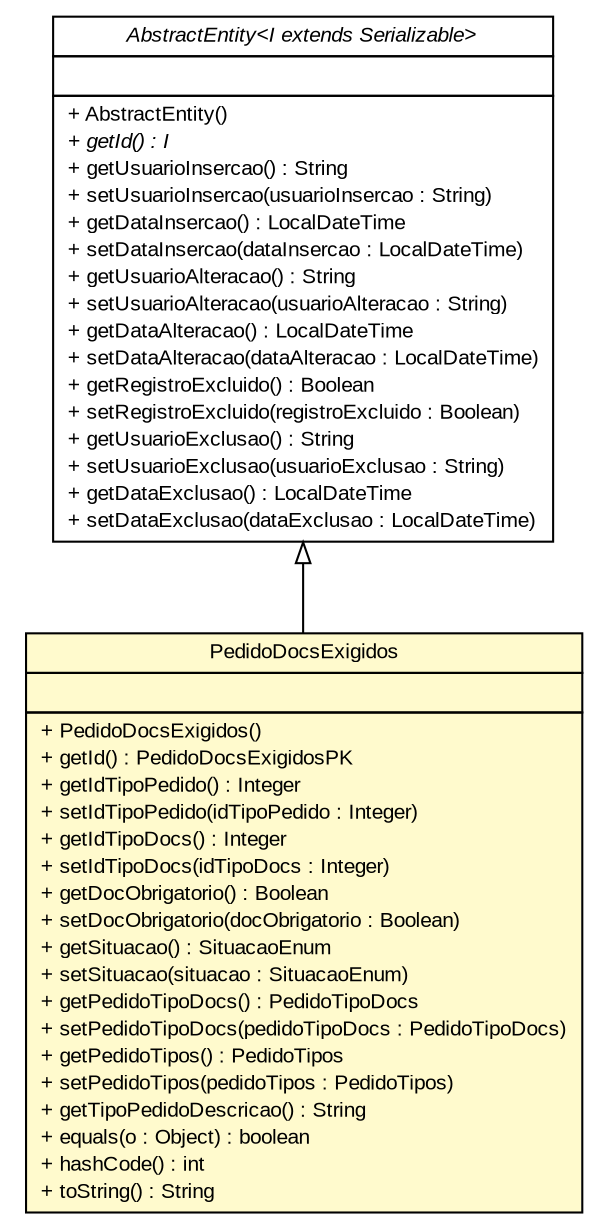 #!/usr/local/bin/dot
#
# Class diagram 
# Generated by UMLGraph version R5_6 (http://www.umlgraph.org/)
#

digraph G {
	edge [fontname="arial",fontsize=10,labelfontname="arial",labelfontsize=10];
	node [fontname="arial",fontsize=10,shape=plaintext];
	nodesep=0.25;
	ranksep=0.5;
	// br.gov.to.sefaz.persistence.entity.AbstractEntity<I extends java.io.Serializable>
	c139513 [label=<<table title="br.gov.to.sefaz.persistence.entity.AbstractEntity" border="0" cellborder="1" cellspacing="0" cellpadding="2" port="p" href="../../../../persistence/entity/AbstractEntity.html">
		<tr><td><table border="0" cellspacing="0" cellpadding="1">
<tr><td align="center" balign="center"><font face="arial italic"> AbstractEntity&lt;I extends Serializable&gt; </font></td></tr>
		</table></td></tr>
		<tr><td><table border="0" cellspacing="0" cellpadding="1">
<tr><td align="left" balign="left">  </td></tr>
		</table></td></tr>
		<tr><td><table border="0" cellspacing="0" cellpadding="1">
<tr><td align="left" balign="left"> + AbstractEntity() </td></tr>
<tr><td align="left" balign="left"><font face="arial italic" point-size="10.0"> + getId() : I </font></td></tr>
<tr><td align="left" balign="left"> + getUsuarioInsercao() : String </td></tr>
<tr><td align="left" balign="left"> + setUsuarioInsercao(usuarioInsercao : String) </td></tr>
<tr><td align="left" balign="left"> + getDataInsercao() : LocalDateTime </td></tr>
<tr><td align="left" balign="left"> + setDataInsercao(dataInsercao : LocalDateTime) </td></tr>
<tr><td align="left" balign="left"> + getUsuarioAlteracao() : String </td></tr>
<tr><td align="left" balign="left"> + setUsuarioAlteracao(usuarioAlteracao : String) </td></tr>
<tr><td align="left" balign="left"> + getDataAlteracao() : LocalDateTime </td></tr>
<tr><td align="left" balign="left"> + setDataAlteracao(dataAlteracao : LocalDateTime) </td></tr>
<tr><td align="left" balign="left"> + getRegistroExcluido() : Boolean </td></tr>
<tr><td align="left" balign="left"> + setRegistroExcluido(registroExcluido : Boolean) </td></tr>
<tr><td align="left" balign="left"> + getUsuarioExclusao() : String </td></tr>
<tr><td align="left" balign="left"> + setUsuarioExclusao(usuarioExclusao : String) </td></tr>
<tr><td align="left" balign="left"> + getDataExclusao() : LocalDateTime </td></tr>
<tr><td align="left" balign="left"> + setDataExclusao(dataExclusao : LocalDateTime) </td></tr>
		</table></td></tr>
		</table>>, URL="../../../../persistence/entity/AbstractEntity.html", fontname="arial", fontcolor="black", fontsize=10.0];
	// br.gov.to.sefaz.arr.parametros.persistence.entity.PedidoDocsExigidos
	c139824 [label=<<table title="br.gov.to.sefaz.arr.parametros.persistence.entity.PedidoDocsExigidos" border="0" cellborder="1" cellspacing="0" cellpadding="2" port="p" bgcolor="lemonChiffon" href="./PedidoDocsExigidos.html">
		<tr><td><table border="0" cellspacing="0" cellpadding="1">
<tr><td align="center" balign="center"> PedidoDocsExigidos </td></tr>
		</table></td></tr>
		<tr><td><table border="0" cellspacing="0" cellpadding="1">
<tr><td align="left" balign="left">  </td></tr>
		</table></td></tr>
		<tr><td><table border="0" cellspacing="0" cellpadding="1">
<tr><td align="left" balign="left"> + PedidoDocsExigidos() </td></tr>
<tr><td align="left" balign="left"> + getId() : PedidoDocsExigidosPK </td></tr>
<tr><td align="left" balign="left"> + getIdTipoPedido() : Integer </td></tr>
<tr><td align="left" balign="left"> + setIdTipoPedido(idTipoPedido : Integer) </td></tr>
<tr><td align="left" balign="left"> + getIdTipoDocs() : Integer </td></tr>
<tr><td align="left" balign="left"> + setIdTipoDocs(idTipoDocs : Integer) </td></tr>
<tr><td align="left" balign="left"> + getDocObrigatorio() : Boolean </td></tr>
<tr><td align="left" balign="left"> + setDocObrigatorio(docObrigatorio : Boolean) </td></tr>
<tr><td align="left" balign="left"> + getSituacao() : SituacaoEnum </td></tr>
<tr><td align="left" balign="left"> + setSituacao(situacao : SituacaoEnum) </td></tr>
<tr><td align="left" balign="left"> + getPedidoTipoDocs() : PedidoTipoDocs </td></tr>
<tr><td align="left" balign="left"> + setPedidoTipoDocs(pedidoTipoDocs : PedidoTipoDocs) </td></tr>
<tr><td align="left" balign="left"> + getPedidoTipos() : PedidoTipos </td></tr>
<tr><td align="left" balign="left"> + setPedidoTipos(pedidoTipos : PedidoTipos) </td></tr>
<tr><td align="left" balign="left"> + getTipoPedidoDescricao() : String </td></tr>
<tr><td align="left" balign="left"> + equals(o : Object) : boolean </td></tr>
<tr><td align="left" balign="left"> + hashCode() : int </td></tr>
<tr><td align="left" balign="left"> + toString() : String </td></tr>
		</table></td></tr>
		</table>>, URL="./PedidoDocsExigidos.html", fontname="arial", fontcolor="black", fontsize=10.0];
	//br.gov.to.sefaz.arr.parametros.persistence.entity.PedidoDocsExigidos extends br.gov.to.sefaz.persistence.entity.AbstractEntity<br.gov.to.sefaz.arr.parametros.persistence.entity.PedidoDocsExigidosPK>
	c139513:p -> c139824:p [dir=back,arrowtail=empty];
}

